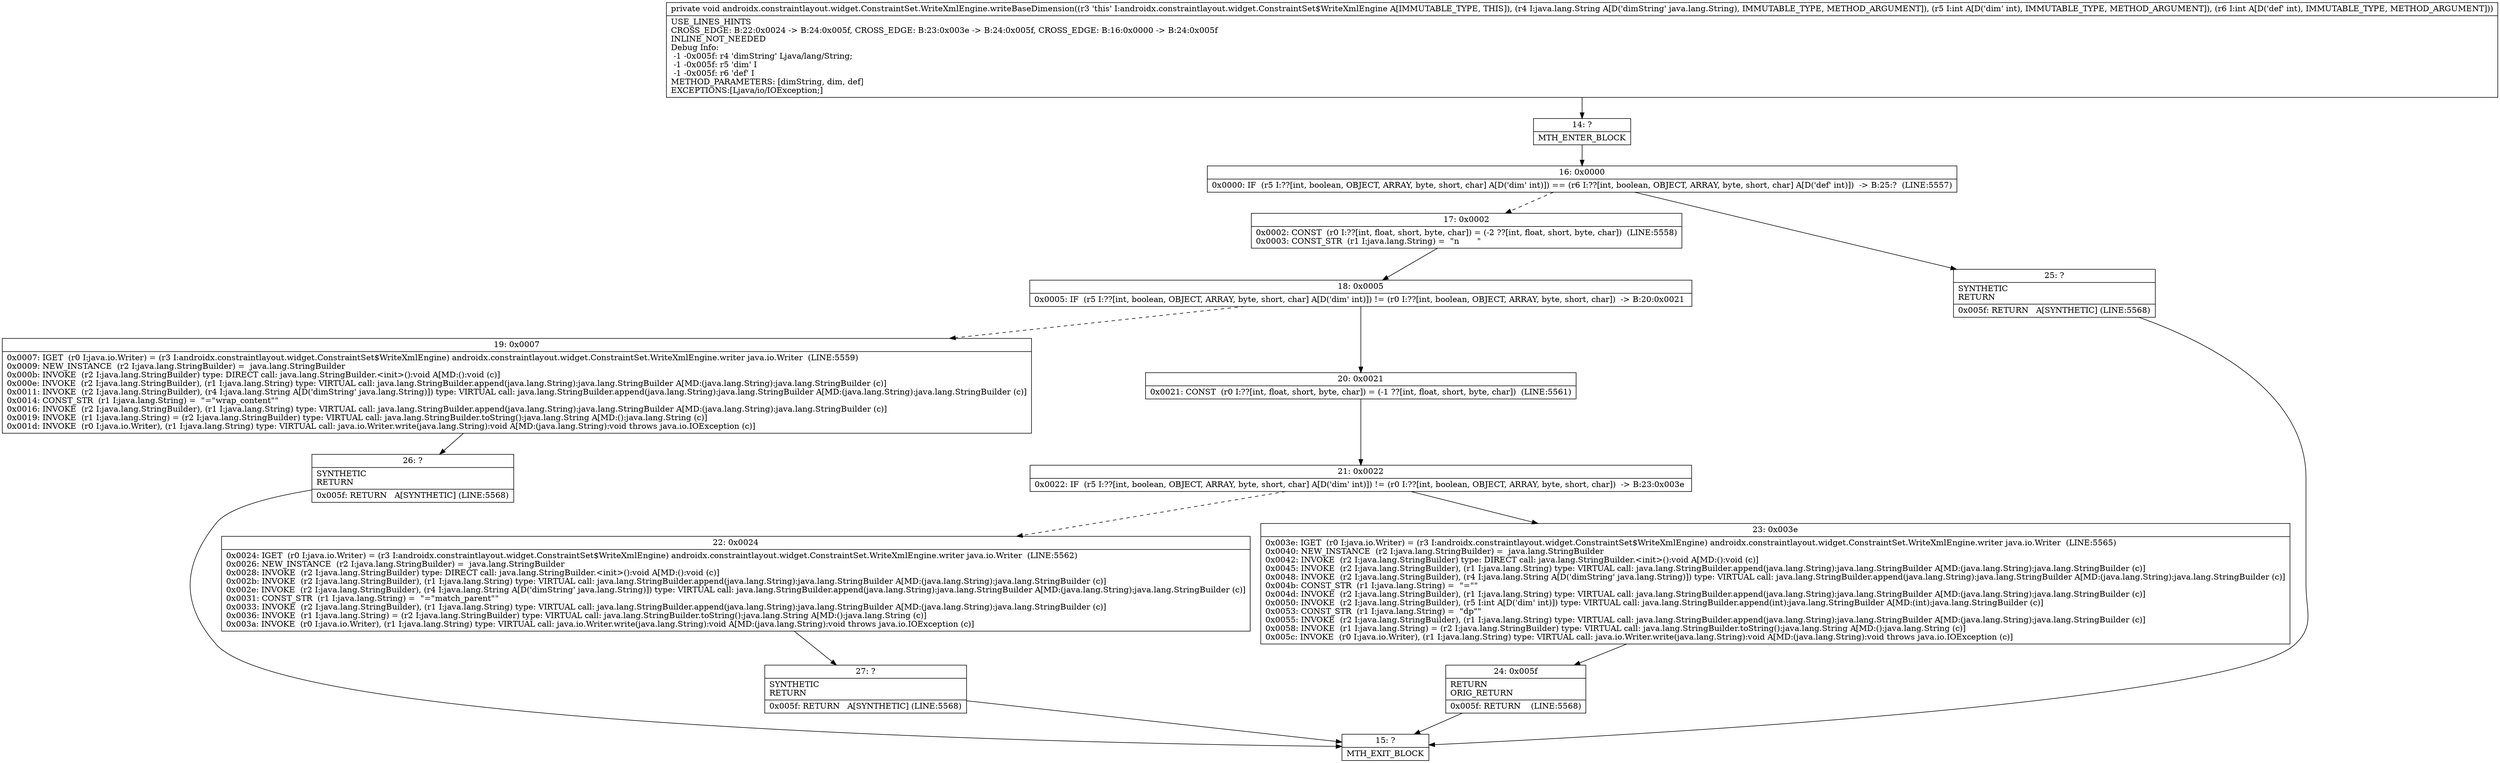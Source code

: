 digraph "CFG forandroidx.constraintlayout.widget.ConstraintSet.WriteXmlEngine.writeBaseDimension(Ljava\/lang\/String;II)V" {
Node_14 [shape=record,label="{14\:\ ?|MTH_ENTER_BLOCK\l}"];
Node_16 [shape=record,label="{16\:\ 0x0000|0x0000: IF  (r5 I:??[int, boolean, OBJECT, ARRAY, byte, short, char] A[D('dim' int)]) == (r6 I:??[int, boolean, OBJECT, ARRAY, byte, short, char] A[D('def' int)])  \-\> B:25:?  (LINE:5557)\l}"];
Node_17 [shape=record,label="{17\:\ 0x0002|0x0002: CONST  (r0 I:??[int, float, short, byte, char]) = (\-2 ??[int, float, short, byte, char])  (LINE:5558)\l0x0003: CONST_STR  (r1 I:java.lang.String) =  \"n       \" \l}"];
Node_18 [shape=record,label="{18\:\ 0x0005|0x0005: IF  (r5 I:??[int, boolean, OBJECT, ARRAY, byte, short, char] A[D('dim' int)]) != (r0 I:??[int, boolean, OBJECT, ARRAY, byte, short, char])  \-\> B:20:0x0021 \l}"];
Node_19 [shape=record,label="{19\:\ 0x0007|0x0007: IGET  (r0 I:java.io.Writer) = (r3 I:androidx.constraintlayout.widget.ConstraintSet$WriteXmlEngine) androidx.constraintlayout.widget.ConstraintSet.WriteXmlEngine.writer java.io.Writer  (LINE:5559)\l0x0009: NEW_INSTANCE  (r2 I:java.lang.StringBuilder) =  java.lang.StringBuilder \l0x000b: INVOKE  (r2 I:java.lang.StringBuilder) type: DIRECT call: java.lang.StringBuilder.\<init\>():void A[MD:():void (c)]\l0x000e: INVOKE  (r2 I:java.lang.StringBuilder), (r1 I:java.lang.String) type: VIRTUAL call: java.lang.StringBuilder.append(java.lang.String):java.lang.StringBuilder A[MD:(java.lang.String):java.lang.StringBuilder (c)]\l0x0011: INVOKE  (r2 I:java.lang.StringBuilder), (r4 I:java.lang.String A[D('dimString' java.lang.String)]) type: VIRTUAL call: java.lang.StringBuilder.append(java.lang.String):java.lang.StringBuilder A[MD:(java.lang.String):java.lang.StringBuilder (c)]\l0x0014: CONST_STR  (r1 I:java.lang.String) =  \"=\"wrap_content\"\" \l0x0016: INVOKE  (r2 I:java.lang.StringBuilder), (r1 I:java.lang.String) type: VIRTUAL call: java.lang.StringBuilder.append(java.lang.String):java.lang.StringBuilder A[MD:(java.lang.String):java.lang.StringBuilder (c)]\l0x0019: INVOKE  (r1 I:java.lang.String) = (r2 I:java.lang.StringBuilder) type: VIRTUAL call: java.lang.StringBuilder.toString():java.lang.String A[MD:():java.lang.String (c)]\l0x001d: INVOKE  (r0 I:java.io.Writer), (r1 I:java.lang.String) type: VIRTUAL call: java.io.Writer.write(java.lang.String):void A[MD:(java.lang.String):void throws java.io.IOException (c)]\l}"];
Node_26 [shape=record,label="{26\:\ ?|SYNTHETIC\lRETURN\l|0x005f: RETURN   A[SYNTHETIC] (LINE:5568)\l}"];
Node_15 [shape=record,label="{15\:\ ?|MTH_EXIT_BLOCK\l}"];
Node_20 [shape=record,label="{20\:\ 0x0021|0x0021: CONST  (r0 I:??[int, float, short, byte, char]) = (\-1 ??[int, float, short, byte, char])  (LINE:5561)\l}"];
Node_21 [shape=record,label="{21\:\ 0x0022|0x0022: IF  (r5 I:??[int, boolean, OBJECT, ARRAY, byte, short, char] A[D('dim' int)]) != (r0 I:??[int, boolean, OBJECT, ARRAY, byte, short, char])  \-\> B:23:0x003e \l}"];
Node_22 [shape=record,label="{22\:\ 0x0024|0x0024: IGET  (r0 I:java.io.Writer) = (r3 I:androidx.constraintlayout.widget.ConstraintSet$WriteXmlEngine) androidx.constraintlayout.widget.ConstraintSet.WriteXmlEngine.writer java.io.Writer  (LINE:5562)\l0x0026: NEW_INSTANCE  (r2 I:java.lang.StringBuilder) =  java.lang.StringBuilder \l0x0028: INVOKE  (r2 I:java.lang.StringBuilder) type: DIRECT call: java.lang.StringBuilder.\<init\>():void A[MD:():void (c)]\l0x002b: INVOKE  (r2 I:java.lang.StringBuilder), (r1 I:java.lang.String) type: VIRTUAL call: java.lang.StringBuilder.append(java.lang.String):java.lang.StringBuilder A[MD:(java.lang.String):java.lang.StringBuilder (c)]\l0x002e: INVOKE  (r2 I:java.lang.StringBuilder), (r4 I:java.lang.String A[D('dimString' java.lang.String)]) type: VIRTUAL call: java.lang.StringBuilder.append(java.lang.String):java.lang.StringBuilder A[MD:(java.lang.String):java.lang.StringBuilder (c)]\l0x0031: CONST_STR  (r1 I:java.lang.String) =  \"=\"match_parent\"\" \l0x0033: INVOKE  (r2 I:java.lang.StringBuilder), (r1 I:java.lang.String) type: VIRTUAL call: java.lang.StringBuilder.append(java.lang.String):java.lang.StringBuilder A[MD:(java.lang.String):java.lang.StringBuilder (c)]\l0x0036: INVOKE  (r1 I:java.lang.String) = (r2 I:java.lang.StringBuilder) type: VIRTUAL call: java.lang.StringBuilder.toString():java.lang.String A[MD:():java.lang.String (c)]\l0x003a: INVOKE  (r0 I:java.io.Writer), (r1 I:java.lang.String) type: VIRTUAL call: java.io.Writer.write(java.lang.String):void A[MD:(java.lang.String):void throws java.io.IOException (c)]\l}"];
Node_27 [shape=record,label="{27\:\ ?|SYNTHETIC\lRETURN\l|0x005f: RETURN   A[SYNTHETIC] (LINE:5568)\l}"];
Node_23 [shape=record,label="{23\:\ 0x003e|0x003e: IGET  (r0 I:java.io.Writer) = (r3 I:androidx.constraintlayout.widget.ConstraintSet$WriteXmlEngine) androidx.constraintlayout.widget.ConstraintSet.WriteXmlEngine.writer java.io.Writer  (LINE:5565)\l0x0040: NEW_INSTANCE  (r2 I:java.lang.StringBuilder) =  java.lang.StringBuilder \l0x0042: INVOKE  (r2 I:java.lang.StringBuilder) type: DIRECT call: java.lang.StringBuilder.\<init\>():void A[MD:():void (c)]\l0x0045: INVOKE  (r2 I:java.lang.StringBuilder), (r1 I:java.lang.String) type: VIRTUAL call: java.lang.StringBuilder.append(java.lang.String):java.lang.StringBuilder A[MD:(java.lang.String):java.lang.StringBuilder (c)]\l0x0048: INVOKE  (r2 I:java.lang.StringBuilder), (r4 I:java.lang.String A[D('dimString' java.lang.String)]) type: VIRTUAL call: java.lang.StringBuilder.append(java.lang.String):java.lang.StringBuilder A[MD:(java.lang.String):java.lang.StringBuilder (c)]\l0x004b: CONST_STR  (r1 I:java.lang.String) =  \"=\"\" \l0x004d: INVOKE  (r2 I:java.lang.StringBuilder), (r1 I:java.lang.String) type: VIRTUAL call: java.lang.StringBuilder.append(java.lang.String):java.lang.StringBuilder A[MD:(java.lang.String):java.lang.StringBuilder (c)]\l0x0050: INVOKE  (r2 I:java.lang.StringBuilder), (r5 I:int A[D('dim' int)]) type: VIRTUAL call: java.lang.StringBuilder.append(int):java.lang.StringBuilder A[MD:(int):java.lang.StringBuilder (c)]\l0x0053: CONST_STR  (r1 I:java.lang.String) =  \"dp\"\" \l0x0055: INVOKE  (r2 I:java.lang.StringBuilder), (r1 I:java.lang.String) type: VIRTUAL call: java.lang.StringBuilder.append(java.lang.String):java.lang.StringBuilder A[MD:(java.lang.String):java.lang.StringBuilder (c)]\l0x0058: INVOKE  (r1 I:java.lang.String) = (r2 I:java.lang.StringBuilder) type: VIRTUAL call: java.lang.StringBuilder.toString():java.lang.String A[MD:():java.lang.String (c)]\l0x005c: INVOKE  (r0 I:java.io.Writer), (r1 I:java.lang.String) type: VIRTUAL call: java.io.Writer.write(java.lang.String):void A[MD:(java.lang.String):void throws java.io.IOException (c)]\l}"];
Node_24 [shape=record,label="{24\:\ 0x005f|RETURN\lORIG_RETURN\l|0x005f: RETURN    (LINE:5568)\l}"];
Node_25 [shape=record,label="{25\:\ ?|SYNTHETIC\lRETURN\l|0x005f: RETURN   A[SYNTHETIC] (LINE:5568)\l}"];
MethodNode[shape=record,label="{private void androidx.constraintlayout.widget.ConstraintSet.WriteXmlEngine.writeBaseDimension((r3 'this' I:androidx.constraintlayout.widget.ConstraintSet$WriteXmlEngine A[IMMUTABLE_TYPE, THIS]), (r4 I:java.lang.String A[D('dimString' java.lang.String), IMMUTABLE_TYPE, METHOD_ARGUMENT]), (r5 I:int A[D('dim' int), IMMUTABLE_TYPE, METHOD_ARGUMENT]), (r6 I:int A[D('def' int), IMMUTABLE_TYPE, METHOD_ARGUMENT]))  | USE_LINES_HINTS\lCROSS_EDGE: B:22:0x0024 \-\> B:24:0x005f, CROSS_EDGE: B:23:0x003e \-\> B:24:0x005f, CROSS_EDGE: B:16:0x0000 \-\> B:24:0x005f\lINLINE_NOT_NEEDED\lDebug Info:\l  \-1 \-0x005f: r4 'dimString' Ljava\/lang\/String;\l  \-1 \-0x005f: r5 'dim' I\l  \-1 \-0x005f: r6 'def' I\lMETHOD_PARAMETERS: [dimString, dim, def]\lEXCEPTIONS:[Ljava\/io\/IOException;]\l}"];
MethodNode -> Node_14;Node_14 -> Node_16;
Node_16 -> Node_17[style=dashed];
Node_16 -> Node_25;
Node_17 -> Node_18;
Node_18 -> Node_19[style=dashed];
Node_18 -> Node_20;
Node_19 -> Node_26;
Node_26 -> Node_15;
Node_20 -> Node_21;
Node_21 -> Node_22[style=dashed];
Node_21 -> Node_23;
Node_22 -> Node_27;
Node_27 -> Node_15;
Node_23 -> Node_24;
Node_24 -> Node_15;
Node_25 -> Node_15;
}

